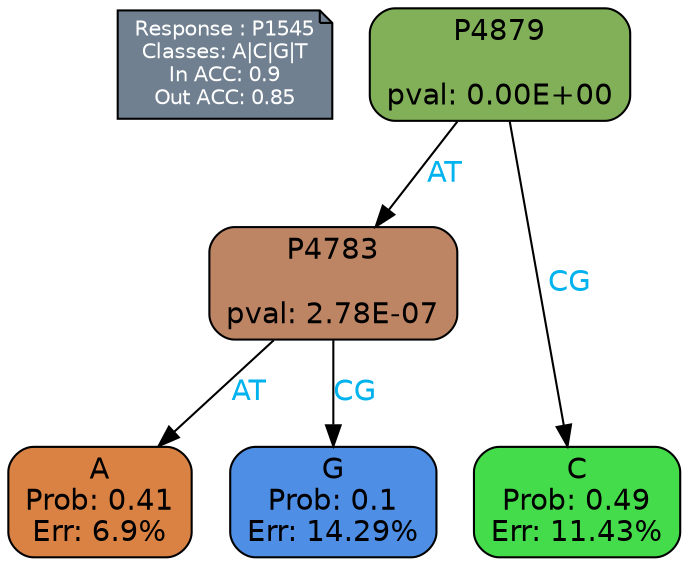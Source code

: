 digraph Tree {
node [shape=box, style="filled, rounded", color="black", fontname=helvetica] ;
graph [ranksep=equally, splines=polylines, bgcolor=transparent, dpi=600] ;
edge [fontname=helvetica] ;
LEGEND [label="Response : P1545
Classes: A|C|G|T
In ACC: 0.9
Out ACC: 0.85
",shape=note,align=left,style=filled,fillcolor="slategray",fontcolor="white",fontsize=10];1 [label="P4879

pval: 0.00E+00", fillcolor="#82b058"] ;
2 [label="P4783

pval: 2.78E-07", fillcolor="#be8564"] ;
3 [label="A
Prob: 0.41
Err: 6.9%", fillcolor="#d98244"] ;
4 [label="G
Prob: 0.1
Err: 14.29%", fillcolor="#4f8ee5"] ;
5 [label="C
Prob: 0.49
Err: 11.43%", fillcolor="#45dc4c"] ;
1 -> 2 [label="AT",fontcolor=deepskyblue2] ;
1 -> 5 [label="CG",fontcolor=deepskyblue2] ;
2 -> 3 [label="AT",fontcolor=deepskyblue2] ;
2 -> 4 [label="CG",fontcolor=deepskyblue2] ;
{rank = same; 3;4;5;}{rank = same; LEGEND;1;}}